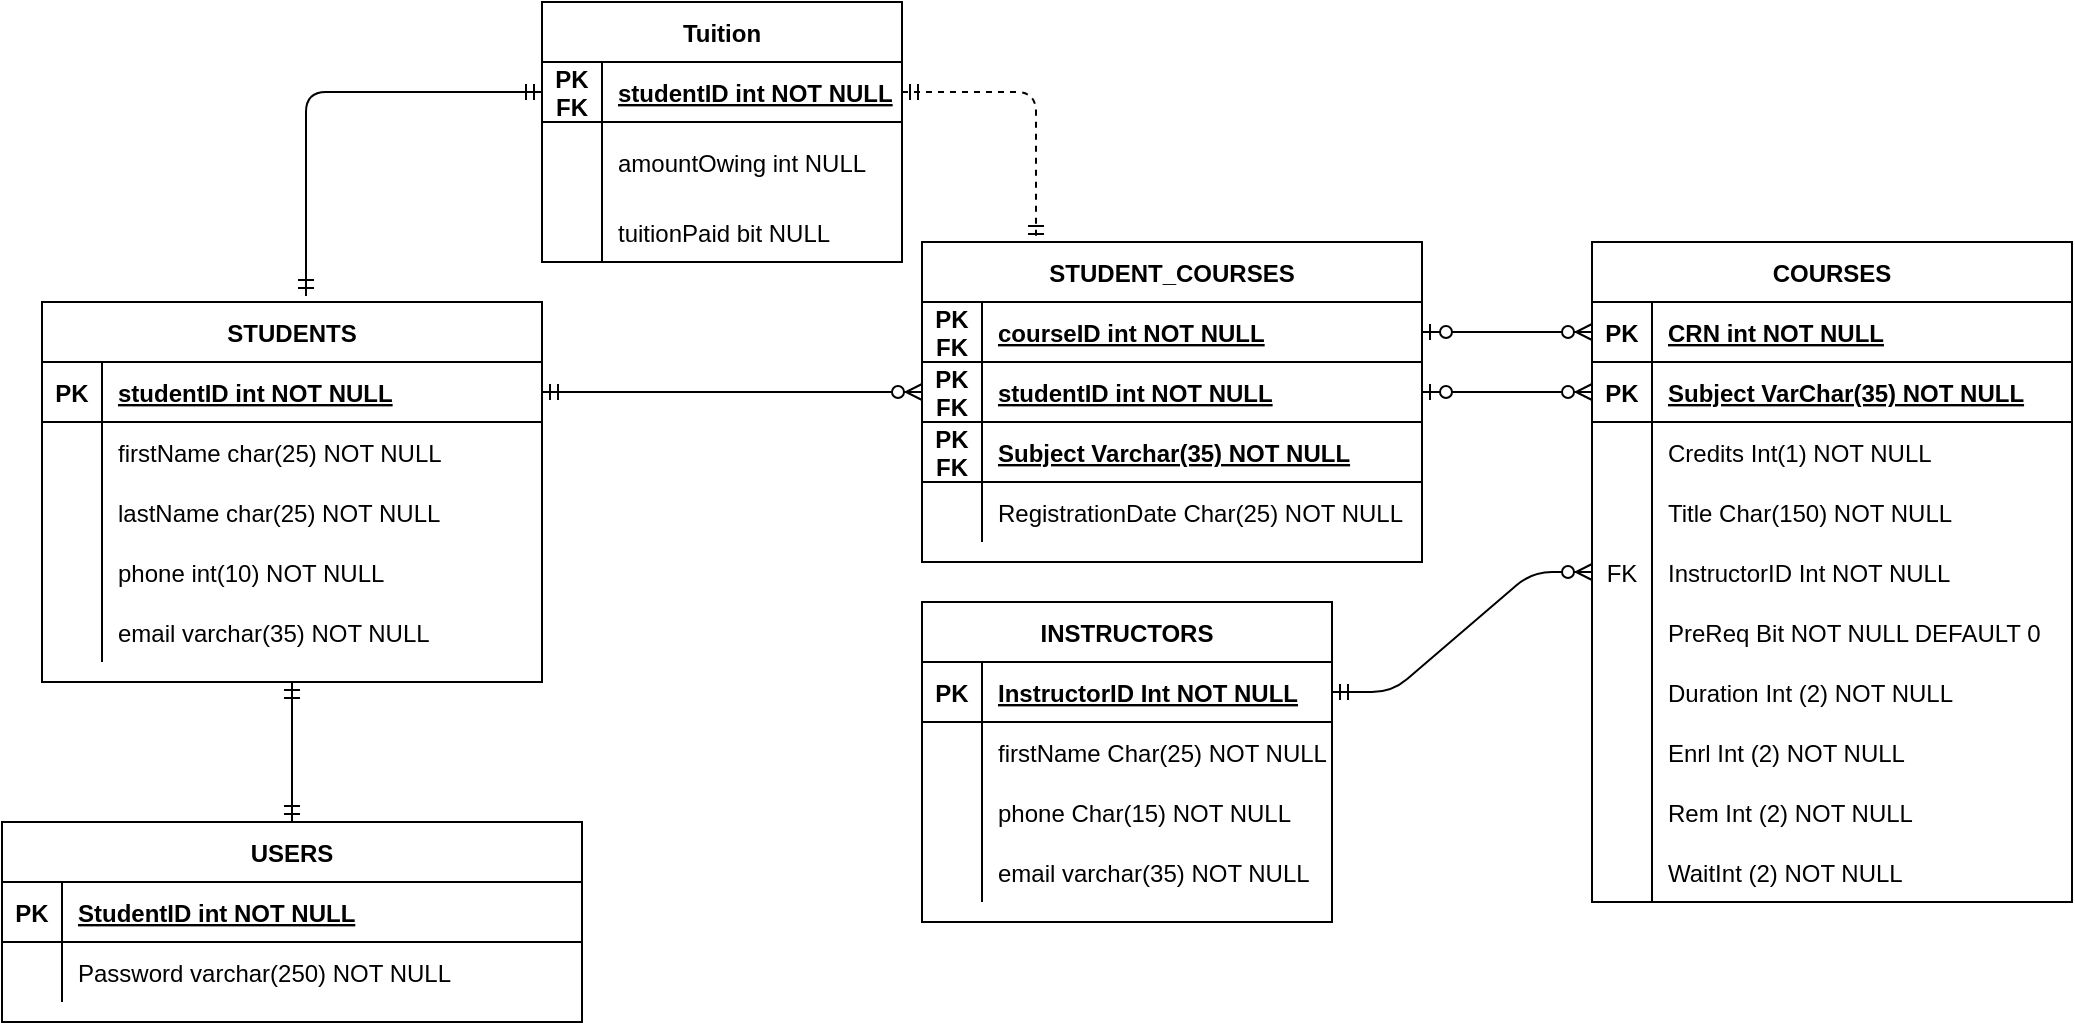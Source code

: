 <mxfile version="13.5.8" type="device"><diagram id="R2lEEEUBdFMjLlhIrx00" name="Page-1"><mxGraphModel dx="805" dy="482" grid="1" gridSize="10" guides="1" tooltips="1" connect="1" arrows="1" fold="1" page="1" pageScale="1" pageWidth="850" pageHeight="1100" math="0" shadow="0" extFonts="Permanent Marker^https://fonts.googleapis.com/css?family=Permanent+Marker"><root><mxCell id="0"/><mxCell id="1" parent="0"/><mxCell id="C-vyLk0tnHw3VtMMgP7b-1" value="" style="edgeStyle=entityRelationEdgeStyle;endArrow=ERzeroToMany;startArrow=ERmandOne;endFill=1;startFill=0;entryX=0;entryY=0.5;entryDx=0;entryDy=0;exitX=1;exitY=0.5;exitDx=0;exitDy=0;" parent="1" source="C-vyLk0tnHw3VtMMgP7b-24" target="1ZKGp73yO8-rAPfm2MG8-69" edge="1"><mxGeometry width="100" height="100" relative="1" as="geometry"><mxPoint x="340" y="720" as="sourcePoint"/><mxPoint x="440" y="620" as="targetPoint"/></mxGeometry></mxCell><mxCell id="1ZKGp73yO8-rAPfm2MG8-64" value="" style="edgeStyle=entityRelationEdgeStyle;fontSize=12;html=1;endArrow=ERzeroToMany;endFill=1;exitX=1;exitY=0.5;exitDx=0;exitDy=0;entryX=0;entryY=0.5;entryDx=0;entryDy=0;startArrow=ERmandOne;startFill=0;" parent="1" source="1ZKGp73yO8-rAPfm2MG8-22" target="1ZKGp73yO8-rAPfm2MG8-61" edge="1"><mxGeometry width="100" height="100" relative="1" as="geometry"><mxPoint x="740" y="420" as="sourcePoint"/><mxPoint x="840" y="320" as="targetPoint"/></mxGeometry></mxCell><mxCell id="1ZKGp73yO8-rAPfm2MG8-68" style="edgeStyle=orthogonalEdgeStyle;rounded=0;orthogonalLoop=1;jettySize=auto;html=1;exitX=1;exitY=0.5;exitDx=0;exitDy=0;entryX=0;entryY=0.5;entryDx=0;entryDy=0;endArrow=ERzeroToMany;endFill=1;startArrow=ERzeroToOne;startFill=1;" parent="1" source="C-vyLk0tnHw3VtMMgP7b-14" target="C-vyLk0tnHw3VtMMgP7b-3" edge="1"><mxGeometry relative="1" as="geometry"/></mxCell><mxCell id="iTsShXoYbmrkejD8hjOE-14" style="edgeStyle=orthogonalEdgeStyle;rounded=0;orthogonalLoop=1;jettySize=auto;html=1;exitX=1;exitY=0.5;exitDx=0;exitDy=0;entryX=0;entryY=0.5;entryDx=0;entryDy=0;endArrow=ERzeroToMany;endFill=1;startArrow=ERzeroToOne;startFill=1;" parent="1" source="1ZKGp73yO8-rAPfm2MG8-69" target="iTsShXoYbmrkejD8hjOE-10" edge="1"><mxGeometry relative="1" as="geometry"><mxPoint x="815" y="165" as="sourcePoint"/><mxPoint x="885" y="165" as="targetPoint"/></mxGeometry></mxCell><mxCell id="C-vyLk0tnHw3VtMMgP7b-13" value="STUDENT_COURSES" style="shape=table;startSize=30;container=1;collapsible=1;childLayout=tableLayout;fixedRows=1;rowLines=0;fontStyle=1;align=center;resizeLast=1;" parent="1" vertex="1"><mxGeometry x="600" y="220" width="250" height="160" as="geometry"/></mxCell><mxCell id="C-vyLk0tnHw3VtMMgP7b-14" value="" style="shape=partialRectangle;collapsible=0;dropTarget=0;pointerEvents=0;fillColor=none;points=[[0,0.5],[1,0.5]];portConstraint=eastwest;top=0;left=0;right=0;bottom=1;" parent="C-vyLk0tnHw3VtMMgP7b-13" vertex="1"><mxGeometry y="30" width="250" height="30" as="geometry"/></mxCell><mxCell id="C-vyLk0tnHw3VtMMgP7b-15" value="PK&#10;FK" style="shape=partialRectangle;overflow=hidden;connectable=0;fillColor=none;top=0;left=0;bottom=0;right=0;fontStyle=1;" parent="C-vyLk0tnHw3VtMMgP7b-14" vertex="1"><mxGeometry width="30" height="30" as="geometry"/></mxCell><mxCell id="C-vyLk0tnHw3VtMMgP7b-16" value="courseID int NOT NULL" style="shape=partialRectangle;overflow=hidden;connectable=0;fillColor=none;top=0;left=0;bottom=0;right=0;align=left;spacingLeft=6;fontStyle=5;" parent="C-vyLk0tnHw3VtMMgP7b-14" vertex="1"><mxGeometry x="30" width="220" height="30" as="geometry"/></mxCell><mxCell id="1ZKGp73yO8-rAPfm2MG8-69" value="" style="shape=partialRectangle;collapsible=0;dropTarget=0;pointerEvents=0;fillColor=none;points=[[0,0.5],[1,0.5]];portConstraint=eastwest;top=0;left=0;right=0;bottom=1;" parent="C-vyLk0tnHw3VtMMgP7b-13" vertex="1"><mxGeometry y="60" width="250" height="30" as="geometry"/></mxCell><mxCell id="1ZKGp73yO8-rAPfm2MG8-70" value="PK&#10;FK" style="shape=partialRectangle;overflow=hidden;connectable=0;fillColor=none;top=0;left=0;bottom=0;right=0;fontStyle=1;" parent="1ZKGp73yO8-rAPfm2MG8-69" vertex="1"><mxGeometry width="30" height="30" as="geometry"/></mxCell><mxCell id="1ZKGp73yO8-rAPfm2MG8-71" value="studentID int NOT NULL" style="shape=partialRectangle;overflow=hidden;connectable=0;fillColor=none;top=0;left=0;bottom=0;right=0;align=left;spacingLeft=6;fontStyle=5;" parent="1ZKGp73yO8-rAPfm2MG8-69" vertex="1"><mxGeometry x="30" width="220" height="30" as="geometry"/></mxCell><mxCell id="iTsShXoYbmrkejD8hjOE-7" value="" style="shape=partialRectangle;collapsible=0;dropTarget=0;pointerEvents=0;fillColor=none;points=[[0,0.5],[1,0.5]];portConstraint=eastwest;top=0;left=0;right=0;bottom=1;" parent="C-vyLk0tnHw3VtMMgP7b-13" vertex="1"><mxGeometry y="90" width="250" height="30" as="geometry"/></mxCell><mxCell id="iTsShXoYbmrkejD8hjOE-8" value="PK&#10;FK" style="shape=partialRectangle;overflow=hidden;connectable=0;fillColor=none;top=0;left=0;bottom=0;right=0;fontStyle=1;" parent="iTsShXoYbmrkejD8hjOE-7" vertex="1"><mxGeometry width="30" height="30" as="geometry"/></mxCell><mxCell id="iTsShXoYbmrkejD8hjOE-9" value="Subject Varchar(35) NOT NULL" style="shape=partialRectangle;overflow=hidden;connectable=0;fillColor=none;top=0;left=0;bottom=0;right=0;align=left;spacingLeft=6;fontStyle=5;" parent="iTsShXoYbmrkejD8hjOE-7" vertex="1"><mxGeometry x="30" width="220" height="30" as="geometry"/></mxCell><mxCell id="C-vyLk0tnHw3VtMMgP7b-17" value="" style="shape=partialRectangle;collapsible=0;dropTarget=0;pointerEvents=0;fillColor=none;points=[[0,0.5],[1,0.5]];portConstraint=eastwest;top=0;left=0;right=0;bottom=0;" parent="C-vyLk0tnHw3VtMMgP7b-13" vertex="1"><mxGeometry y="120" width="250" height="30" as="geometry"/></mxCell><mxCell id="C-vyLk0tnHw3VtMMgP7b-18" value="" style="shape=partialRectangle;overflow=hidden;connectable=0;fillColor=none;top=0;left=0;bottom=0;right=0;" parent="C-vyLk0tnHw3VtMMgP7b-17" vertex="1"><mxGeometry width="30" height="30" as="geometry"/></mxCell><mxCell id="C-vyLk0tnHw3VtMMgP7b-19" value="RegistrationDate Char(25) NOT NULL" style="shape=partialRectangle;overflow=hidden;connectable=0;fillColor=none;top=0;left=0;bottom=0;right=0;align=left;spacingLeft=6;" parent="C-vyLk0tnHw3VtMMgP7b-17" vertex="1"><mxGeometry x="30" width="220" height="30" as="geometry"/></mxCell><mxCell id="C-vyLk0tnHw3VtMMgP7b-2" value="COURSES" style="shape=table;startSize=30;container=1;collapsible=1;childLayout=tableLayout;fixedRows=1;rowLines=0;fontStyle=1;align=center;resizeLast=1;" parent="1" vertex="1"><mxGeometry x="935" y="220" width="240" height="330" as="geometry"/></mxCell><mxCell id="C-vyLk0tnHw3VtMMgP7b-3" value="" style="shape=partialRectangle;collapsible=0;dropTarget=0;pointerEvents=0;fillColor=none;points=[[0,0.5],[1,0.5]];portConstraint=eastwest;top=0;left=0;right=0;bottom=1;" parent="C-vyLk0tnHw3VtMMgP7b-2" vertex="1"><mxGeometry y="30" width="240" height="30" as="geometry"/></mxCell><mxCell id="C-vyLk0tnHw3VtMMgP7b-4" value="PK" style="shape=partialRectangle;overflow=hidden;connectable=0;fillColor=none;top=0;left=0;bottom=0;right=0;fontStyle=1;" parent="C-vyLk0tnHw3VtMMgP7b-3" vertex="1"><mxGeometry width="30" height="30" as="geometry"/></mxCell><mxCell id="C-vyLk0tnHw3VtMMgP7b-5" value="CRN int NOT NULL " style="shape=partialRectangle;overflow=hidden;connectable=0;fillColor=none;top=0;left=0;bottom=0;right=0;align=left;spacingLeft=6;fontStyle=5;" parent="C-vyLk0tnHw3VtMMgP7b-3" vertex="1"><mxGeometry x="30" width="210" height="30" as="geometry"/></mxCell><mxCell id="iTsShXoYbmrkejD8hjOE-10" value="" style="shape=partialRectangle;collapsible=0;dropTarget=0;pointerEvents=0;fillColor=none;points=[[0,0.5],[1,0.5]];portConstraint=eastwest;top=0;left=0;right=0;bottom=1;" parent="C-vyLk0tnHw3VtMMgP7b-2" vertex="1"><mxGeometry y="60" width="240" height="30" as="geometry"/></mxCell><mxCell id="iTsShXoYbmrkejD8hjOE-11" value="PK" style="shape=partialRectangle;overflow=hidden;connectable=0;fillColor=none;top=0;left=0;bottom=0;right=0;fontStyle=1;" parent="iTsShXoYbmrkejD8hjOE-10" vertex="1"><mxGeometry width="30" height="30" as="geometry"/></mxCell><mxCell id="iTsShXoYbmrkejD8hjOE-12" value="Subject VarChar(35) NOT NULL " style="shape=partialRectangle;overflow=hidden;connectable=0;fillColor=none;top=0;left=0;bottom=0;right=0;align=left;spacingLeft=6;fontStyle=5;" parent="iTsShXoYbmrkejD8hjOE-10" vertex="1"><mxGeometry x="30" width="210" height="30" as="geometry"/></mxCell><mxCell id="C-vyLk0tnHw3VtMMgP7b-6" value="" style="shape=partialRectangle;collapsible=0;dropTarget=0;pointerEvents=0;fillColor=none;points=[[0,0.5],[1,0.5]];portConstraint=eastwest;top=0;left=0;right=0;bottom=0;" parent="C-vyLk0tnHw3VtMMgP7b-2" vertex="1"><mxGeometry y="90" width="240" height="30" as="geometry"/></mxCell><mxCell id="C-vyLk0tnHw3VtMMgP7b-7" value="" style="shape=partialRectangle;overflow=hidden;connectable=0;fillColor=none;top=0;left=0;bottom=0;right=0;" parent="C-vyLk0tnHw3VtMMgP7b-6" vertex="1"><mxGeometry width="30" height="30" as="geometry"/></mxCell><mxCell id="C-vyLk0tnHw3VtMMgP7b-8" value="Credits Int(1) NOT NULL" style="shape=partialRectangle;overflow=hidden;connectable=0;fillColor=none;top=0;left=0;bottom=0;right=0;align=left;spacingLeft=6;" parent="C-vyLk0tnHw3VtMMgP7b-6" vertex="1"><mxGeometry x="30" width="210" height="30" as="geometry"/></mxCell><mxCell id="1ZKGp73yO8-rAPfm2MG8-18" value="" style="shape=partialRectangle;collapsible=0;dropTarget=0;pointerEvents=0;fillColor=none;points=[[0,0.5],[1,0.5]];portConstraint=eastwest;top=0;left=0;right=0;bottom=0;" parent="C-vyLk0tnHw3VtMMgP7b-2" vertex="1"><mxGeometry y="120" width="240" height="30" as="geometry"/></mxCell><mxCell id="1ZKGp73yO8-rAPfm2MG8-19" value="" style="shape=partialRectangle;overflow=hidden;connectable=0;fillColor=none;top=0;left=0;bottom=0;right=0;" parent="1ZKGp73yO8-rAPfm2MG8-18" vertex="1"><mxGeometry width="30" height="30" as="geometry"/></mxCell><mxCell id="1ZKGp73yO8-rAPfm2MG8-20" value="Title Char(150) NOT NULL" style="shape=partialRectangle;overflow=hidden;connectable=0;fillColor=none;top=0;left=0;bottom=0;right=0;align=left;spacingLeft=6;" parent="1ZKGp73yO8-rAPfm2MG8-18" vertex="1"><mxGeometry x="30" width="210" height="30" as="geometry"/></mxCell><mxCell id="1ZKGp73yO8-rAPfm2MG8-61" value="" style="shape=partialRectangle;collapsible=0;dropTarget=0;pointerEvents=0;fillColor=none;points=[[0,0.5],[1,0.5]];portConstraint=eastwest;top=0;left=0;right=0;bottom=0;" parent="C-vyLk0tnHw3VtMMgP7b-2" vertex="1"><mxGeometry y="150" width="240" height="30" as="geometry"/></mxCell><mxCell id="1ZKGp73yO8-rAPfm2MG8-62" value="FK" style="shape=partialRectangle;overflow=hidden;connectable=0;fillColor=none;top=0;left=0;bottom=0;right=0;" parent="1ZKGp73yO8-rAPfm2MG8-61" vertex="1"><mxGeometry width="30" height="30" as="geometry"/></mxCell><mxCell id="1ZKGp73yO8-rAPfm2MG8-63" value="InstructorID Int NOT NULL" style="shape=partialRectangle;overflow=hidden;connectable=0;fillColor=none;top=0;left=0;bottom=0;right=0;align=left;spacingLeft=6;" parent="1ZKGp73yO8-rAPfm2MG8-61" vertex="1"><mxGeometry x="30" width="210" height="30" as="geometry"/></mxCell><mxCell id="JOPRB67UeYBBwbSqixk8-1" value="" style="shape=partialRectangle;collapsible=0;dropTarget=0;pointerEvents=0;fillColor=none;points=[[0,0.5],[1,0.5]];portConstraint=eastwest;top=0;left=0;right=0;bottom=0;" parent="C-vyLk0tnHw3VtMMgP7b-2" vertex="1"><mxGeometry y="180" width="240" height="30" as="geometry"/></mxCell><mxCell id="JOPRB67UeYBBwbSqixk8-2" value="" style="shape=partialRectangle;overflow=hidden;connectable=0;fillColor=none;top=0;left=0;bottom=0;right=0;" parent="JOPRB67UeYBBwbSqixk8-1" vertex="1"><mxGeometry width="30" height="30" as="geometry"/></mxCell><mxCell id="JOPRB67UeYBBwbSqixk8-3" value="PreReq Bit NOT NULL DEFAULT 0" style="shape=partialRectangle;overflow=hidden;connectable=0;fillColor=none;top=0;left=0;bottom=0;right=0;align=left;spacingLeft=6;" parent="JOPRB67UeYBBwbSqixk8-1" vertex="1"><mxGeometry x="30" width="210" height="30" as="geometry"/></mxCell><mxCell id="JOPRB67UeYBBwbSqixk8-4" value="" style="shape=partialRectangle;collapsible=0;dropTarget=0;pointerEvents=0;fillColor=none;points=[[0,0.5],[1,0.5]];portConstraint=eastwest;top=0;left=0;right=0;bottom=0;" parent="C-vyLk0tnHw3VtMMgP7b-2" vertex="1"><mxGeometry y="210" width="240" height="30" as="geometry"/></mxCell><mxCell id="JOPRB67UeYBBwbSqixk8-5" value="" style="shape=partialRectangle;overflow=hidden;connectable=0;fillColor=none;top=0;left=0;bottom=0;right=0;" parent="JOPRB67UeYBBwbSqixk8-4" vertex="1"><mxGeometry width="30" height="30" as="geometry"/></mxCell><mxCell id="JOPRB67UeYBBwbSqixk8-6" value="Duration Int (2) NOT NULL" style="shape=partialRectangle;overflow=hidden;connectable=0;fillColor=none;top=0;left=0;bottom=0;right=0;align=left;spacingLeft=6;" parent="JOPRB67UeYBBwbSqixk8-4" vertex="1"><mxGeometry x="30" width="210" height="30" as="geometry"/></mxCell><mxCell id="JOPRB67UeYBBwbSqixk8-7" value="" style="shape=partialRectangle;collapsible=0;dropTarget=0;pointerEvents=0;fillColor=none;points=[[0,0.5],[1,0.5]];portConstraint=eastwest;top=0;left=0;right=0;bottom=0;" parent="C-vyLk0tnHw3VtMMgP7b-2" vertex="1"><mxGeometry y="240" width="240" height="30" as="geometry"/></mxCell><mxCell id="JOPRB67UeYBBwbSqixk8-8" value="" style="shape=partialRectangle;overflow=hidden;connectable=0;fillColor=none;top=0;left=0;bottom=0;right=0;" parent="JOPRB67UeYBBwbSqixk8-7" vertex="1"><mxGeometry width="30" height="30" as="geometry"/></mxCell><mxCell id="JOPRB67UeYBBwbSqixk8-9" value="Enrl Int (2) NOT NULL" style="shape=partialRectangle;overflow=hidden;connectable=0;fillColor=none;top=0;left=0;bottom=0;right=0;align=left;spacingLeft=6;" parent="JOPRB67UeYBBwbSqixk8-7" vertex="1"><mxGeometry x="30" width="210" height="30" as="geometry"/></mxCell><mxCell id="JOPRB67UeYBBwbSqixk8-10" value="" style="shape=partialRectangle;collapsible=0;dropTarget=0;pointerEvents=0;fillColor=none;points=[[0,0.5],[1,0.5]];portConstraint=eastwest;top=0;left=0;right=0;bottom=0;" parent="C-vyLk0tnHw3VtMMgP7b-2" vertex="1"><mxGeometry y="270" width="240" height="30" as="geometry"/></mxCell><mxCell id="JOPRB67UeYBBwbSqixk8-11" value="" style="shape=partialRectangle;overflow=hidden;connectable=0;fillColor=none;top=0;left=0;bottom=0;right=0;" parent="JOPRB67UeYBBwbSqixk8-10" vertex="1"><mxGeometry width="30" height="30" as="geometry"/></mxCell><mxCell id="JOPRB67UeYBBwbSqixk8-12" value="Rem Int (2) NOT NULL" style="shape=partialRectangle;overflow=hidden;connectable=0;fillColor=none;top=0;left=0;bottom=0;right=0;align=left;spacingLeft=6;" parent="JOPRB67UeYBBwbSqixk8-10" vertex="1"><mxGeometry x="30" width="210" height="30" as="geometry"/></mxCell><mxCell id="JOPRB67UeYBBwbSqixk8-13" value="" style="shape=partialRectangle;collapsible=0;dropTarget=0;pointerEvents=0;fillColor=none;points=[[0,0.5],[1,0.5]];portConstraint=eastwest;top=0;left=0;right=0;bottom=0;" parent="C-vyLk0tnHw3VtMMgP7b-2" vertex="1"><mxGeometry y="300" width="240" height="30" as="geometry"/></mxCell><mxCell id="JOPRB67UeYBBwbSqixk8-14" value="" style="shape=partialRectangle;overflow=hidden;connectable=0;fillColor=none;top=0;left=0;bottom=0;right=0;" parent="JOPRB67UeYBBwbSqixk8-13" vertex="1"><mxGeometry width="30" height="30" as="geometry"/></mxCell><mxCell id="JOPRB67UeYBBwbSqixk8-15" value="WaitInt (2) NOT NULL" style="shape=partialRectangle;overflow=hidden;connectable=0;fillColor=none;top=0;left=0;bottom=0;right=0;align=left;spacingLeft=6;" parent="JOPRB67UeYBBwbSqixk8-13" vertex="1"><mxGeometry x="30" width="210" height="30" as="geometry"/></mxCell><mxCell id="1ZKGp73yO8-rAPfm2MG8-21" value="INSTRUCTORS" style="shape=table;startSize=30;container=1;collapsible=1;childLayout=tableLayout;fixedRows=1;rowLines=0;fontStyle=1;align=center;resizeLast=1;" parent="1" vertex="1"><mxGeometry x="600" y="400" width="205" height="160" as="geometry"/></mxCell><mxCell id="1ZKGp73yO8-rAPfm2MG8-22" value="" style="shape=partialRectangle;collapsible=0;dropTarget=0;pointerEvents=0;fillColor=none;top=0;left=0;bottom=1;right=0;points=[[0,0.5],[1,0.5]];portConstraint=eastwest;" parent="1ZKGp73yO8-rAPfm2MG8-21" vertex="1"><mxGeometry y="30" width="205" height="30" as="geometry"/></mxCell><mxCell id="1ZKGp73yO8-rAPfm2MG8-23" value="PK" style="shape=partialRectangle;connectable=0;fillColor=none;top=0;left=0;bottom=0;right=0;fontStyle=1;overflow=hidden;" parent="1ZKGp73yO8-rAPfm2MG8-22" vertex="1"><mxGeometry width="30" height="30" as="geometry"/></mxCell><mxCell id="1ZKGp73yO8-rAPfm2MG8-24" value="InstructorID Int NOT NULL" style="shape=partialRectangle;connectable=0;fillColor=none;top=0;left=0;bottom=0;right=0;align=left;spacingLeft=6;fontStyle=5;overflow=hidden;" parent="1ZKGp73yO8-rAPfm2MG8-22" vertex="1"><mxGeometry x="30" width="175" height="30" as="geometry"/></mxCell><mxCell id="1ZKGp73yO8-rAPfm2MG8-25" value="" style="shape=partialRectangle;collapsible=0;dropTarget=0;pointerEvents=0;fillColor=none;top=0;left=0;bottom=0;right=0;points=[[0,0.5],[1,0.5]];portConstraint=eastwest;" parent="1ZKGp73yO8-rAPfm2MG8-21" vertex="1"><mxGeometry y="60" width="205" height="30" as="geometry"/></mxCell><mxCell id="1ZKGp73yO8-rAPfm2MG8-26" value="" style="shape=partialRectangle;connectable=0;fillColor=none;top=0;left=0;bottom=0;right=0;editable=1;overflow=hidden;" parent="1ZKGp73yO8-rAPfm2MG8-25" vertex="1"><mxGeometry width="30" height="30" as="geometry"/></mxCell><mxCell id="1ZKGp73yO8-rAPfm2MG8-27" value="firstName Char(25) NOT NULL" style="shape=partialRectangle;connectable=0;fillColor=none;top=0;left=0;bottom=0;right=0;align=left;spacingLeft=6;overflow=hidden;" parent="1ZKGp73yO8-rAPfm2MG8-25" vertex="1"><mxGeometry x="30" width="175" height="30" as="geometry"/></mxCell><mxCell id="1ZKGp73yO8-rAPfm2MG8-31" value="" style="shape=partialRectangle;collapsible=0;dropTarget=0;pointerEvents=0;fillColor=none;top=0;left=0;bottom=0;right=0;points=[[0,0.5],[1,0.5]];portConstraint=eastwest;" parent="1ZKGp73yO8-rAPfm2MG8-21" vertex="1"><mxGeometry y="90" width="205" height="30" as="geometry"/></mxCell><mxCell id="1ZKGp73yO8-rAPfm2MG8-32" value="" style="shape=partialRectangle;connectable=0;fillColor=none;top=0;left=0;bottom=0;right=0;editable=1;overflow=hidden;" parent="1ZKGp73yO8-rAPfm2MG8-31" vertex="1"><mxGeometry width="30" height="30" as="geometry"/></mxCell><mxCell id="1ZKGp73yO8-rAPfm2MG8-33" value="phone Char(15) NOT NULL" style="shape=partialRectangle;connectable=0;fillColor=none;top=0;left=0;bottom=0;right=0;align=left;spacingLeft=6;overflow=hidden;" parent="1ZKGp73yO8-rAPfm2MG8-31" vertex="1"><mxGeometry x="30" width="175" height="30" as="geometry"/></mxCell><mxCell id="1ZKGp73yO8-rAPfm2MG8-88" value="" style="shape=partialRectangle;collapsible=0;dropTarget=0;pointerEvents=0;fillColor=none;top=0;left=0;bottom=0;right=0;points=[[0,0.5],[1,0.5]];portConstraint=eastwest;" parent="1ZKGp73yO8-rAPfm2MG8-21" vertex="1"><mxGeometry y="120" width="205" height="30" as="geometry"/></mxCell><mxCell id="1ZKGp73yO8-rAPfm2MG8-89" value="" style="shape=partialRectangle;connectable=0;fillColor=none;top=0;left=0;bottom=0;right=0;editable=1;overflow=hidden;" parent="1ZKGp73yO8-rAPfm2MG8-88" vertex="1"><mxGeometry width="30" height="30" as="geometry"/></mxCell><mxCell id="1ZKGp73yO8-rAPfm2MG8-90" value="email varchar(35) NOT NULL" style="shape=partialRectangle;connectable=0;fillColor=none;top=0;left=0;bottom=0;right=0;align=left;spacingLeft=6;overflow=hidden;" parent="1ZKGp73yO8-rAPfm2MG8-88" vertex="1"><mxGeometry x="30" width="175" height="30" as="geometry"/></mxCell><mxCell id="tsXX6cPgPJUoWDxgIC6v-21" style="edgeStyle=orthogonalEdgeStyle;rounded=1;orthogonalLoop=1;jettySize=auto;html=1;exitX=0.5;exitY=1;exitDx=0;exitDy=0;entryX=0.5;entryY=0;entryDx=0;entryDy=0;startArrow=ERmandOne;startFill=0;endArrow=ERmandOne;endFill=0;" edge="1" parent="1" source="C-vyLk0tnHw3VtMMgP7b-23" target="tsXX6cPgPJUoWDxgIC6v-1"><mxGeometry relative="1" as="geometry"/></mxCell><mxCell id="tsXX6cPgPJUoWDxgIC6v-19" style="edgeStyle=orthogonalEdgeStyle;rounded=1;orthogonalLoop=1;jettySize=auto;html=1;exitX=1;exitY=0.5;exitDx=0;exitDy=0;entryX=0.228;entryY=0;entryDx=0;entryDy=0;entryPerimeter=0;dashed=1;startArrow=ERmandOne;startFill=0;endArrow=ERmandOne;endFill=0;" edge="1" parent="1" source="1ZKGp73yO8-rAPfm2MG8-74" target="C-vyLk0tnHw3VtMMgP7b-13"><mxGeometry relative="1" as="geometry"/></mxCell><mxCell id="tsXX6cPgPJUoWDxgIC6v-20" style="edgeStyle=orthogonalEdgeStyle;rounded=1;orthogonalLoop=1;jettySize=auto;html=1;exitX=0;exitY=0.5;exitDx=0;exitDy=0;entryX=0.528;entryY=-0.016;entryDx=0;entryDy=0;entryPerimeter=0;startArrow=ERmandOne;startFill=0;endArrow=ERmandOne;endFill=0;" edge="1" parent="1" source="1ZKGp73yO8-rAPfm2MG8-74" target="C-vyLk0tnHw3VtMMgP7b-23"><mxGeometry relative="1" as="geometry"/></mxCell><mxCell id="1ZKGp73yO8-rAPfm2MG8-73" value="Tuition" style="shape=table;startSize=30;container=1;collapsible=1;childLayout=tableLayout;fixedRows=1;rowLines=0;fontStyle=1;align=center;resizeLast=1;" parent="1" vertex="1"><mxGeometry x="410" y="100" width="180" height="130" as="geometry"/></mxCell><mxCell id="1ZKGp73yO8-rAPfm2MG8-74" value="" style="shape=partialRectangle;collapsible=0;dropTarget=0;pointerEvents=0;fillColor=none;top=0;left=0;bottom=1;right=0;points=[[0,0.5],[1,0.5]];portConstraint=eastwest;" parent="1ZKGp73yO8-rAPfm2MG8-73" vertex="1"><mxGeometry y="30" width="180" height="30" as="geometry"/></mxCell><mxCell id="1ZKGp73yO8-rAPfm2MG8-75" value="PK&#10;FK" style="shape=partialRectangle;connectable=0;fillColor=none;top=0;left=0;bottom=0;right=0;fontStyle=1;overflow=hidden;" parent="1ZKGp73yO8-rAPfm2MG8-74" vertex="1"><mxGeometry width="30" height="30" as="geometry"/></mxCell><mxCell id="1ZKGp73yO8-rAPfm2MG8-76" value="studentID int NOT NULL" style="shape=partialRectangle;connectable=0;fillColor=none;top=0;left=0;bottom=0;right=0;align=left;spacingLeft=6;fontStyle=5;overflow=hidden;" parent="1ZKGp73yO8-rAPfm2MG8-74" vertex="1"><mxGeometry x="30" width="150" height="30" as="geometry"/></mxCell><mxCell id="1ZKGp73yO8-rAPfm2MG8-77" value="" style="shape=partialRectangle;collapsible=0;dropTarget=0;pointerEvents=0;fillColor=none;top=0;left=0;bottom=0;right=0;points=[[0,0.5],[1,0.5]];portConstraint=eastwest;" parent="1ZKGp73yO8-rAPfm2MG8-73" vertex="1"><mxGeometry y="60" width="180" height="40" as="geometry"/></mxCell><mxCell id="1ZKGp73yO8-rAPfm2MG8-78" value="" style="shape=partialRectangle;connectable=0;fillColor=none;top=0;left=0;bottom=0;right=0;editable=1;overflow=hidden;" parent="1ZKGp73yO8-rAPfm2MG8-77" vertex="1"><mxGeometry width="30" height="40" as="geometry"/></mxCell><mxCell id="1ZKGp73yO8-rAPfm2MG8-79" value="amountOwing int NULL" style="shape=partialRectangle;connectable=0;fillColor=none;top=0;left=0;bottom=0;right=0;align=left;spacingLeft=6;overflow=hidden;" parent="1ZKGp73yO8-rAPfm2MG8-77" vertex="1"><mxGeometry x="30" width="150" height="40" as="geometry"/></mxCell><mxCell id="1ZKGp73yO8-rAPfm2MG8-80" value="" style="shape=partialRectangle;collapsible=0;dropTarget=0;pointerEvents=0;fillColor=none;top=0;left=0;bottom=0;right=0;points=[[0,0.5],[1,0.5]];portConstraint=eastwest;" parent="1ZKGp73yO8-rAPfm2MG8-73" vertex="1"><mxGeometry y="100" width="180" height="30" as="geometry"/></mxCell><mxCell id="1ZKGp73yO8-rAPfm2MG8-81" value="" style="shape=partialRectangle;connectable=0;fillColor=none;top=0;left=0;bottom=0;right=0;editable=1;overflow=hidden;" parent="1ZKGp73yO8-rAPfm2MG8-80" vertex="1"><mxGeometry width="30" height="30" as="geometry"/></mxCell><mxCell id="1ZKGp73yO8-rAPfm2MG8-82" value="tuitionPaid bit NULL" style="shape=partialRectangle;connectable=0;fillColor=none;top=0;left=0;bottom=0;right=0;align=left;spacingLeft=6;overflow=hidden;" parent="1ZKGp73yO8-rAPfm2MG8-80" vertex="1"><mxGeometry x="30" width="150" height="30" as="geometry"/></mxCell><mxCell id="C-vyLk0tnHw3VtMMgP7b-23" value="STUDENTS" style="shape=table;startSize=30;container=1;collapsible=1;childLayout=tableLayout;fixedRows=1;rowLines=0;fontStyle=1;align=center;resizeLast=1;" parent="1" vertex="1"><mxGeometry x="160" y="250" width="250" height="190" as="geometry"/></mxCell><mxCell id="C-vyLk0tnHw3VtMMgP7b-24" value="" style="shape=partialRectangle;collapsible=0;dropTarget=0;pointerEvents=0;fillColor=none;points=[[0,0.5],[1,0.5]];portConstraint=eastwest;top=0;left=0;right=0;bottom=1;" parent="C-vyLk0tnHw3VtMMgP7b-23" vertex="1"><mxGeometry y="30" width="250" height="30" as="geometry"/></mxCell><mxCell id="C-vyLk0tnHw3VtMMgP7b-25" value="PK" style="shape=partialRectangle;overflow=hidden;connectable=0;fillColor=none;top=0;left=0;bottom=0;right=0;fontStyle=1;" parent="C-vyLk0tnHw3VtMMgP7b-24" vertex="1"><mxGeometry width="30" height="30" as="geometry"/></mxCell><mxCell id="C-vyLk0tnHw3VtMMgP7b-26" value="studentID int NOT NULL " style="shape=partialRectangle;overflow=hidden;connectable=0;fillColor=none;top=0;left=0;bottom=0;right=0;align=left;spacingLeft=6;fontStyle=5;" parent="C-vyLk0tnHw3VtMMgP7b-24" vertex="1"><mxGeometry x="30" width="220" height="30" as="geometry"/></mxCell><mxCell id="C-vyLk0tnHw3VtMMgP7b-27" value="" style="shape=partialRectangle;collapsible=0;dropTarget=0;pointerEvents=0;fillColor=none;points=[[0,0.5],[1,0.5]];portConstraint=eastwest;top=0;left=0;right=0;bottom=0;" parent="C-vyLk0tnHw3VtMMgP7b-23" vertex="1"><mxGeometry y="60" width="250" height="30" as="geometry"/></mxCell><mxCell id="C-vyLk0tnHw3VtMMgP7b-28" value="" style="shape=partialRectangle;overflow=hidden;connectable=0;fillColor=none;top=0;left=0;bottom=0;right=0;" parent="C-vyLk0tnHw3VtMMgP7b-27" vertex="1"><mxGeometry width="30" height="30" as="geometry"/></mxCell><mxCell id="C-vyLk0tnHw3VtMMgP7b-29" value="firstName char(25) NOT NULL" style="shape=partialRectangle;overflow=hidden;connectable=0;fillColor=none;top=0;left=0;bottom=0;right=0;align=left;spacingLeft=6;" parent="C-vyLk0tnHw3VtMMgP7b-27" vertex="1"><mxGeometry x="30" width="220" height="30" as="geometry"/></mxCell><mxCell id="1ZKGp73yO8-rAPfm2MG8-1" value="" style="shape=partialRectangle;collapsible=0;dropTarget=0;pointerEvents=0;fillColor=none;points=[[0,0.5],[1,0.5]];portConstraint=eastwest;top=0;left=0;right=0;bottom=0;" parent="C-vyLk0tnHw3VtMMgP7b-23" vertex="1"><mxGeometry y="90" width="250" height="30" as="geometry"/></mxCell><mxCell id="1ZKGp73yO8-rAPfm2MG8-2" value="" style="shape=partialRectangle;overflow=hidden;connectable=0;fillColor=none;top=0;left=0;bottom=0;right=0;" parent="1ZKGp73yO8-rAPfm2MG8-1" vertex="1"><mxGeometry width="30" height="30" as="geometry"/></mxCell><mxCell id="1ZKGp73yO8-rAPfm2MG8-3" value="lastName char(25) NOT NULL" style="shape=partialRectangle;overflow=hidden;connectable=0;fillColor=none;top=0;left=0;bottom=0;right=0;align=left;spacingLeft=6;" parent="1ZKGp73yO8-rAPfm2MG8-1" vertex="1"><mxGeometry x="30" width="220" height="30" as="geometry"/></mxCell><mxCell id="1ZKGp73yO8-rAPfm2MG8-4" value="" style="shape=partialRectangle;collapsible=0;dropTarget=0;pointerEvents=0;fillColor=none;points=[[0,0.5],[1,0.5]];portConstraint=eastwest;top=0;left=0;right=0;bottom=0;" parent="C-vyLk0tnHw3VtMMgP7b-23" vertex="1"><mxGeometry y="120" width="250" height="30" as="geometry"/></mxCell><mxCell id="1ZKGp73yO8-rAPfm2MG8-5" value="" style="shape=partialRectangle;overflow=hidden;connectable=0;fillColor=none;top=0;left=0;bottom=0;right=0;" parent="1ZKGp73yO8-rAPfm2MG8-4" vertex="1"><mxGeometry width="30" height="30" as="geometry"/></mxCell><mxCell id="1ZKGp73yO8-rAPfm2MG8-6" value="phone int(10) NOT NULL" style="shape=partialRectangle;overflow=hidden;connectable=0;fillColor=none;top=0;left=0;bottom=0;right=0;align=left;spacingLeft=6;" parent="1ZKGp73yO8-rAPfm2MG8-4" vertex="1"><mxGeometry x="30" width="220" height="30" as="geometry"/></mxCell><mxCell id="1ZKGp73yO8-rAPfm2MG8-11" value="" style="shape=partialRectangle;collapsible=0;dropTarget=0;pointerEvents=0;fillColor=none;points=[[0,0.5],[1,0.5]];portConstraint=eastwest;top=0;left=0;right=0;bottom=0;" parent="C-vyLk0tnHw3VtMMgP7b-23" vertex="1"><mxGeometry y="150" width="250" height="30" as="geometry"/></mxCell><mxCell id="1ZKGp73yO8-rAPfm2MG8-12" value="" style="shape=partialRectangle;overflow=hidden;connectable=0;fillColor=none;top=0;left=0;bottom=0;right=0;" parent="1ZKGp73yO8-rAPfm2MG8-11" vertex="1"><mxGeometry width="30" height="30" as="geometry"/></mxCell><mxCell id="1ZKGp73yO8-rAPfm2MG8-13" value="email varchar(35) NOT NULL" style="shape=partialRectangle;overflow=hidden;connectable=0;fillColor=none;top=0;left=0;bottom=0;right=0;align=left;spacingLeft=6;" parent="1ZKGp73yO8-rAPfm2MG8-11" vertex="1"><mxGeometry x="30" width="220" height="30" as="geometry"/></mxCell><mxCell id="tsXX6cPgPJUoWDxgIC6v-1" value="USERS" style="shape=table;startSize=30;container=1;collapsible=1;childLayout=tableLayout;fixedRows=1;rowLines=0;fontStyle=1;align=center;resizeLast=1;" vertex="1" parent="1"><mxGeometry x="140" y="510" width="290" height="100" as="geometry"/></mxCell><mxCell id="tsXX6cPgPJUoWDxgIC6v-2" value="" style="shape=partialRectangle;collapsible=0;dropTarget=0;pointerEvents=0;fillColor=none;top=0;left=0;bottom=1;right=0;points=[[0,0.5],[1,0.5]];portConstraint=eastwest;" vertex="1" parent="tsXX6cPgPJUoWDxgIC6v-1"><mxGeometry y="30" width="290" height="30" as="geometry"/></mxCell><mxCell id="tsXX6cPgPJUoWDxgIC6v-3" value="PK" style="shape=partialRectangle;connectable=0;fillColor=none;top=0;left=0;bottom=0;right=0;fontStyle=1;overflow=hidden;" vertex="1" parent="tsXX6cPgPJUoWDxgIC6v-2"><mxGeometry width="30" height="30" as="geometry"/></mxCell><mxCell id="tsXX6cPgPJUoWDxgIC6v-4" value="StudentID int NOT NULL" style="shape=partialRectangle;connectable=0;fillColor=none;top=0;left=0;bottom=0;right=0;align=left;spacingLeft=6;fontStyle=5;overflow=hidden;" vertex="1" parent="tsXX6cPgPJUoWDxgIC6v-2"><mxGeometry x="30" width="260" height="30" as="geometry"/></mxCell><mxCell id="tsXX6cPgPJUoWDxgIC6v-5" value="" style="shape=partialRectangle;collapsible=0;dropTarget=0;pointerEvents=0;fillColor=none;top=0;left=0;bottom=0;right=0;points=[[0,0.5],[1,0.5]];portConstraint=eastwest;" vertex="1" parent="tsXX6cPgPJUoWDxgIC6v-1"><mxGeometry y="60" width="290" height="30" as="geometry"/></mxCell><mxCell id="tsXX6cPgPJUoWDxgIC6v-6" value="" style="shape=partialRectangle;connectable=0;fillColor=none;top=0;left=0;bottom=0;right=0;editable=1;overflow=hidden;" vertex="1" parent="tsXX6cPgPJUoWDxgIC6v-5"><mxGeometry width="30" height="30" as="geometry"/></mxCell><mxCell id="tsXX6cPgPJUoWDxgIC6v-7" value="Password varchar(250) NOT NULL" style="shape=partialRectangle;connectable=0;fillColor=none;top=0;left=0;bottom=0;right=0;align=left;spacingLeft=6;overflow=hidden;" vertex="1" parent="tsXX6cPgPJUoWDxgIC6v-5"><mxGeometry x="30" width="260" height="30" as="geometry"/></mxCell></root></mxGraphModel></diagram></mxfile>